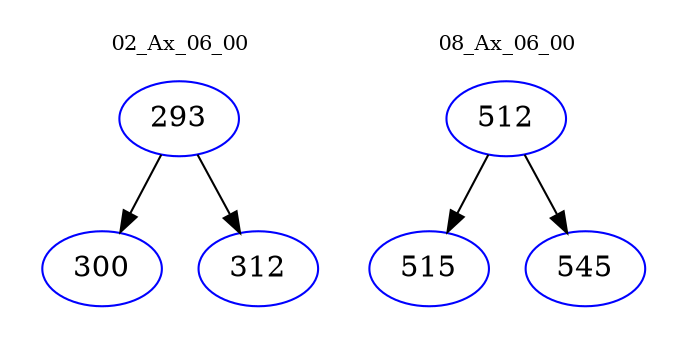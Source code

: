 digraph{
subgraph cluster_0 {
color = white
label = "02_Ax_06_00";
fontsize=10;
T0_293 [label="293", color="blue"]
T0_293 -> T0_300 [color="black"]
T0_300 [label="300", color="blue"]
T0_293 -> T0_312 [color="black"]
T0_312 [label="312", color="blue"]
}
subgraph cluster_1 {
color = white
label = "08_Ax_06_00";
fontsize=10;
T1_512 [label="512", color="blue"]
T1_512 -> T1_515 [color="black"]
T1_515 [label="515", color="blue"]
T1_512 -> T1_545 [color="black"]
T1_545 [label="545", color="blue"]
}
}
